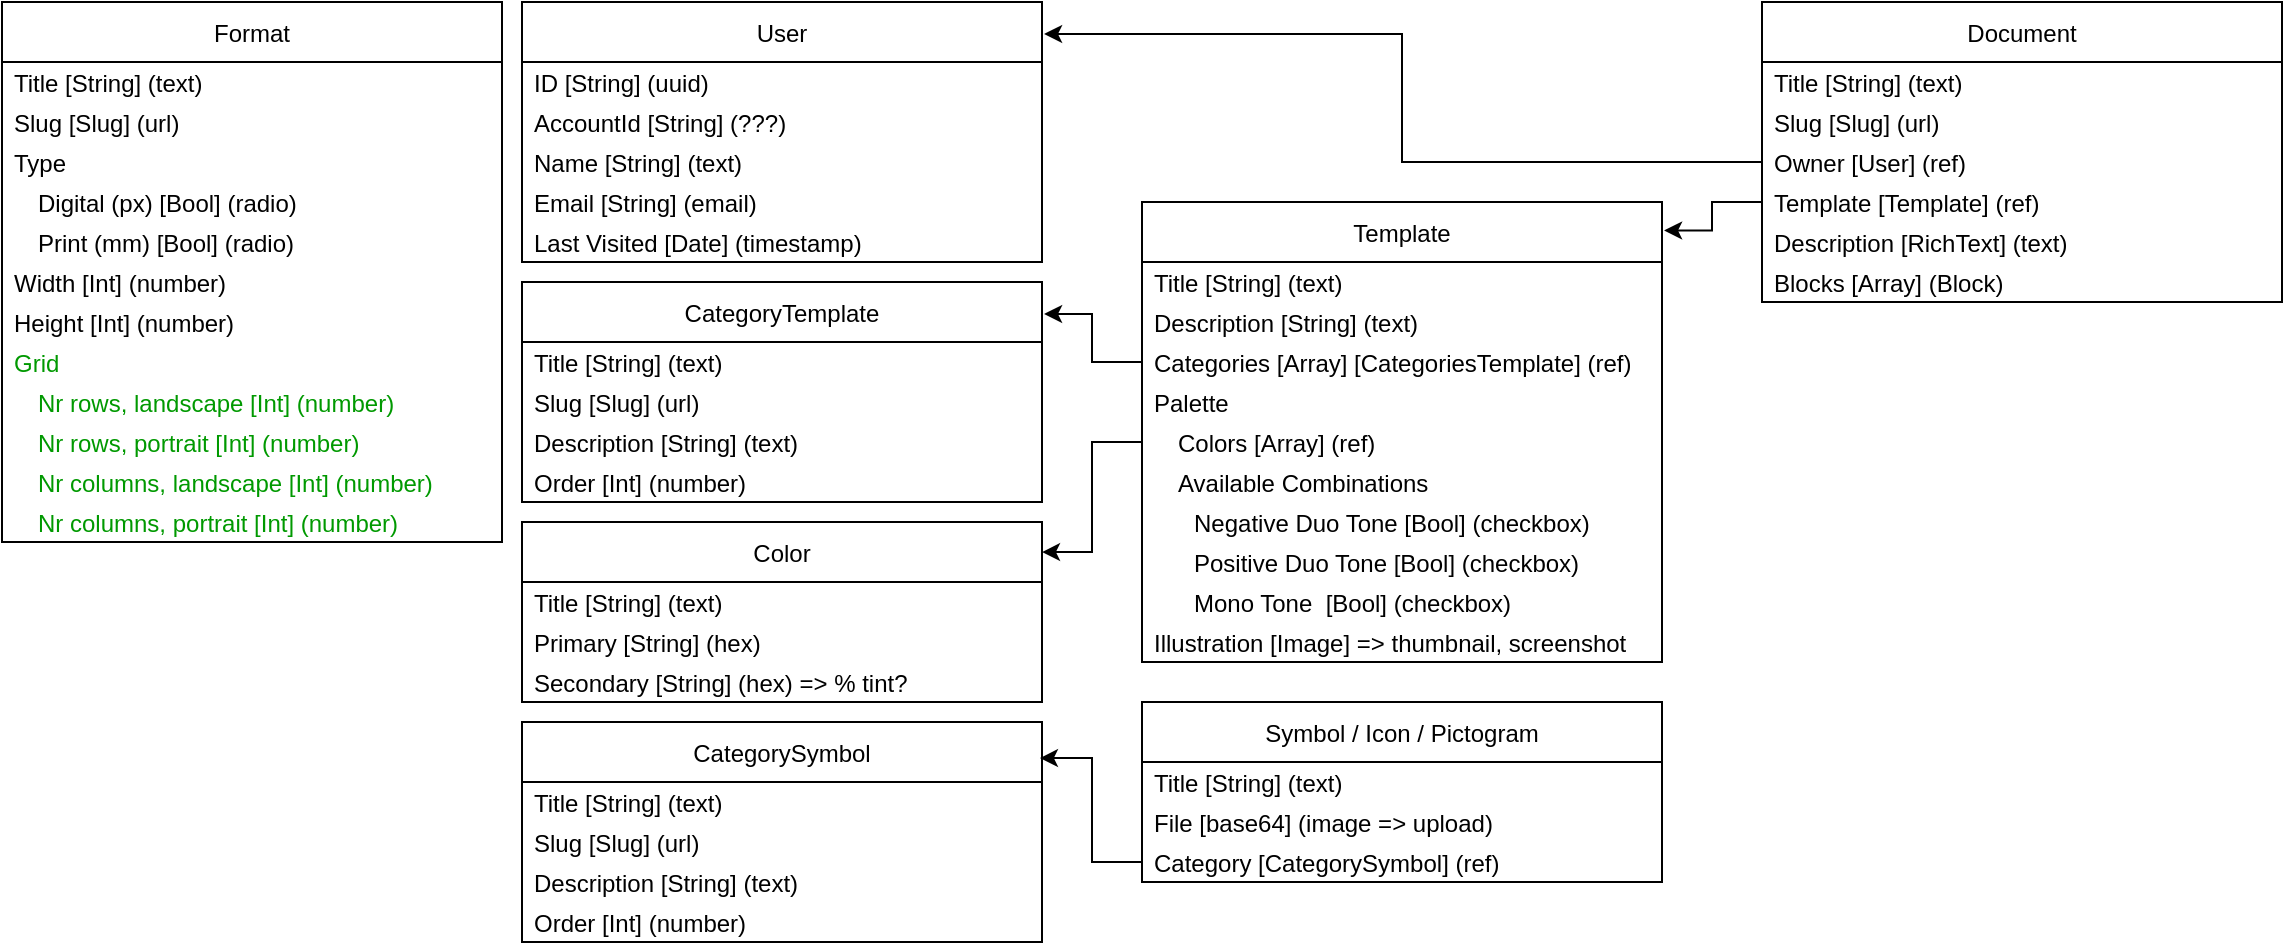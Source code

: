 <mxfile version="20.3.1" type="github">
  <diagram name="Page-1" id="2ca16b54-16f6-2749-3443-fa8db7711227">
    <mxGraphModel dx="1234" dy="793" grid="1" gridSize="10" guides="1" tooltips="1" connect="1" arrows="1" fold="1" page="1" pageScale="1" pageWidth="4681" pageHeight="3300" background="none" math="0" shadow="0">
      <root>
        <mxCell id="0" />
        <mxCell id="1" parent="0" />
        <mxCell id="rpwav4ls4cNXlfBs2Azv-4" value="Format" style="swimlane;fontStyle=0;childLayout=stackLayout;horizontal=1;startSize=30;horizontalStack=0;resizeParent=1;resizeParentMax=0;resizeLast=0;collapsible=1;marginBottom=0;" vertex="1" parent="1">
          <mxGeometry x="10" y="10" width="250" height="270" as="geometry" />
        </mxCell>
        <mxCell id="rpwav4ls4cNXlfBs2Azv-5" value="Title [String] (text)" style="text;strokeColor=none;fillColor=none;align=left;verticalAlign=middle;spacingLeft=4;spacingRight=4;overflow=hidden;points=[[0,0.5],[1,0.5]];portConstraint=eastwest;rotatable=0;spacing=2;" vertex="1" parent="rpwav4ls4cNXlfBs2Azv-4">
          <mxGeometry y="30" width="250" height="20" as="geometry" />
        </mxCell>
        <mxCell id="rpwav4ls4cNXlfBs2Azv-6" value="Slug [Slug] (url)" style="text;strokeColor=none;fillColor=none;align=left;verticalAlign=middle;spacingLeft=4;spacingRight=4;overflow=hidden;points=[[0,0.5],[1,0.5]];portConstraint=eastwest;rotatable=0;" vertex="1" parent="rpwav4ls4cNXlfBs2Azv-4">
          <mxGeometry y="50" width="250" height="20" as="geometry" />
        </mxCell>
        <mxCell id="rpwav4ls4cNXlfBs2Azv-10" value="Type" style="text;strokeColor=none;fillColor=none;align=left;verticalAlign=middle;spacingLeft=4;spacingRight=4;overflow=hidden;points=[[0,0.5],[1,0.5]];portConstraint=eastwest;rotatable=0;" vertex="1" parent="rpwav4ls4cNXlfBs2Azv-4">
          <mxGeometry y="70" width="250" height="20" as="geometry" />
        </mxCell>
        <mxCell id="rpwav4ls4cNXlfBs2Azv-8" value="Digital (px) [Bool] (radio)" style="text;strokeColor=none;fillColor=none;align=left;verticalAlign=middle;spacingLeft=16;spacingRight=4;overflow=hidden;points=[[0,0.5],[1,0.5]];portConstraint=eastwest;rotatable=0;" vertex="1" parent="rpwav4ls4cNXlfBs2Azv-4">
          <mxGeometry y="90" width="250" height="20" as="geometry" />
        </mxCell>
        <mxCell id="rpwav4ls4cNXlfBs2Azv-9" value="Print (mm) [Bool] (radio)" style="text;strokeColor=none;fillColor=none;align=left;verticalAlign=middle;spacingLeft=16;spacingRight=4;overflow=hidden;points=[[0,0.5],[1,0.5]];portConstraint=eastwest;rotatable=0;" vertex="1" parent="rpwav4ls4cNXlfBs2Azv-4">
          <mxGeometry y="110" width="250" height="20" as="geometry" />
        </mxCell>
        <mxCell id="rpwav4ls4cNXlfBs2Azv-13" value="Width [Int] (number)" style="text;strokeColor=none;fillColor=none;align=left;verticalAlign=middle;spacingLeft=4;spacingRight=4;overflow=hidden;points=[[0,0.5],[1,0.5]];portConstraint=eastwest;rotatable=0;" vertex="1" parent="rpwav4ls4cNXlfBs2Azv-4">
          <mxGeometry y="130" width="250" height="20" as="geometry" />
        </mxCell>
        <mxCell id="rpwav4ls4cNXlfBs2Azv-14" value="Height [Int] (number)" style="text;strokeColor=none;fillColor=none;align=left;verticalAlign=middle;spacingLeft=4;spacingRight=4;overflow=hidden;points=[[0,0.5],[1,0.5]];portConstraint=eastwest;rotatable=0;" vertex="1" parent="rpwav4ls4cNXlfBs2Azv-4">
          <mxGeometry y="150" width="250" height="20" as="geometry" />
        </mxCell>
        <mxCell id="rpwav4ls4cNXlfBs2Azv-36" value="Grid" style="text;strokeColor=none;fillColor=none;align=left;verticalAlign=middle;spacingLeft=4;spacingRight=4;overflow=hidden;points=[[0,0.5],[1,0.5]];portConstraint=eastwest;rotatable=0;fontColor=#009900;" vertex="1" parent="rpwav4ls4cNXlfBs2Azv-4">
          <mxGeometry y="170" width="250" height="20" as="geometry" />
        </mxCell>
        <mxCell id="rpwav4ls4cNXlfBs2Azv-37" value="Nr rows, landscape [Int] (number)" style="text;strokeColor=none;fillColor=none;align=left;verticalAlign=middle;spacingLeft=16;spacingRight=4;overflow=hidden;points=[[0,0.5],[1,0.5]];portConstraint=eastwest;rotatable=0;fontColor=#009900;" vertex="1" parent="rpwav4ls4cNXlfBs2Azv-4">
          <mxGeometry y="190" width="250" height="20" as="geometry" />
        </mxCell>
        <mxCell id="rpwav4ls4cNXlfBs2Azv-40" value="Nr rows, portrait [Int] (number)" style="text;strokeColor=none;fillColor=none;align=left;verticalAlign=middle;spacingLeft=16;spacingRight=4;overflow=hidden;points=[[0,0.5],[1,0.5]];portConstraint=eastwest;rotatable=0;fontColor=#009900;" vertex="1" parent="rpwav4ls4cNXlfBs2Azv-4">
          <mxGeometry y="210" width="250" height="20" as="geometry" />
        </mxCell>
        <mxCell id="rpwav4ls4cNXlfBs2Azv-41" value="Nr columns, landscape [Int] (number)" style="text;strokeColor=none;fillColor=none;align=left;verticalAlign=middle;spacingLeft=16;spacingRight=4;overflow=hidden;points=[[0,0.5],[1,0.5]];portConstraint=eastwest;rotatable=0;fontColor=#009900;" vertex="1" parent="rpwav4ls4cNXlfBs2Azv-4">
          <mxGeometry y="230" width="250" height="20" as="geometry" />
        </mxCell>
        <mxCell id="rpwav4ls4cNXlfBs2Azv-42" value="Nr columns, portrait [Int] (number)" style="text;strokeColor=none;fillColor=none;align=left;verticalAlign=middle;spacingLeft=16;spacingRight=4;overflow=hidden;points=[[0,0.5],[1,0.5]];portConstraint=eastwest;rotatable=0;fontColor=#009900;" vertex="1" parent="rpwav4ls4cNXlfBs2Azv-4">
          <mxGeometry y="250" width="250" height="20" as="geometry" />
        </mxCell>
        <mxCell id="rpwav4ls4cNXlfBs2Azv-24" value="Template" style="swimlane;fontStyle=0;childLayout=stackLayout;horizontal=1;startSize=30;horizontalStack=0;resizeParent=1;resizeParentMax=0;resizeLast=0;collapsible=1;marginBottom=0;" vertex="1" parent="1">
          <mxGeometry x="580" y="110" width="260" height="230" as="geometry" />
        </mxCell>
        <mxCell id="rpwav4ls4cNXlfBs2Azv-25" value="Title [String] (text)" style="text;strokeColor=none;fillColor=none;align=left;verticalAlign=middle;spacingLeft=4;spacingRight=4;overflow=hidden;points=[[0,0.5],[1,0.5]];portConstraint=eastwest;rotatable=0;spacing=2;" vertex="1" parent="rpwav4ls4cNXlfBs2Azv-24">
          <mxGeometry y="30" width="260" height="20" as="geometry" />
        </mxCell>
        <mxCell id="rpwav4ls4cNXlfBs2Azv-26" value="Description [String] (text)" style="text;strokeColor=none;fillColor=none;align=left;verticalAlign=middle;spacingLeft=4;spacingRight=4;overflow=hidden;points=[[0,0.5],[1,0.5]];portConstraint=eastwest;rotatable=0;" vertex="1" parent="rpwav4ls4cNXlfBs2Azv-24">
          <mxGeometry y="50" width="260" height="20" as="geometry" />
        </mxCell>
        <mxCell id="rpwav4ls4cNXlfBs2Azv-109" value="Categories [Array] [CategoriesTemplate] (ref)" style="text;strokeColor=none;fillColor=none;align=left;verticalAlign=middle;spacingLeft=4;spacingRight=4;overflow=hidden;points=[[0,0.5],[1,0.5]];portConstraint=eastwest;rotatable=0;" vertex="1" parent="rpwav4ls4cNXlfBs2Azv-24">
          <mxGeometry y="70" width="260" height="20" as="geometry" />
        </mxCell>
        <mxCell id="rpwav4ls4cNXlfBs2Azv-27" value="Palette" style="text;strokeColor=none;fillColor=none;align=left;verticalAlign=middle;spacingLeft=4;spacingRight=4;overflow=hidden;points=[[0,0.5],[1,0.5]];portConstraint=eastwest;rotatable=0;" vertex="1" parent="rpwav4ls4cNXlfBs2Azv-24">
          <mxGeometry y="90" width="260" height="20" as="geometry" />
        </mxCell>
        <mxCell id="rpwav4ls4cNXlfBs2Azv-28" value="Colors [Array] (ref)" style="text;strokeColor=none;fillColor=none;align=left;verticalAlign=middle;spacingLeft=16;spacingRight=4;overflow=hidden;points=[[0,0.5],[1,0.5]];portConstraint=eastwest;rotatable=0;" vertex="1" parent="rpwav4ls4cNXlfBs2Azv-24">
          <mxGeometry y="110" width="260" height="20" as="geometry" />
        </mxCell>
        <mxCell id="rpwav4ls4cNXlfBs2Azv-29" value="Available Combinations" style="text;strokeColor=none;fillColor=none;align=left;verticalAlign=middle;spacingLeft=16;spacingRight=4;overflow=hidden;points=[[0,0.5],[1,0.5]];portConstraint=eastwest;rotatable=0;" vertex="1" parent="rpwav4ls4cNXlfBs2Azv-24">
          <mxGeometry y="130" width="260" height="20" as="geometry" />
        </mxCell>
        <mxCell id="rpwav4ls4cNXlfBs2Azv-32" value="Negative Duo Tone [Bool] (checkbox)" style="text;strokeColor=none;fillColor=none;align=left;verticalAlign=middle;spacingLeft=24;spacingRight=4;overflow=hidden;points=[[0,0.5],[1,0.5]];portConstraint=eastwest;rotatable=0;" vertex="1" parent="rpwav4ls4cNXlfBs2Azv-24">
          <mxGeometry y="150" width="260" height="20" as="geometry" />
        </mxCell>
        <mxCell id="rpwav4ls4cNXlfBs2Azv-33" value="Positive Duo Tone [Bool] (checkbox)" style="text;strokeColor=none;fillColor=none;align=left;verticalAlign=middle;spacingLeft=24;spacingRight=4;overflow=hidden;points=[[0,0.5],[1,0.5]];portConstraint=eastwest;rotatable=0;" vertex="1" parent="rpwav4ls4cNXlfBs2Azv-24">
          <mxGeometry y="170" width="260" height="20" as="geometry" />
        </mxCell>
        <mxCell id="rpwav4ls4cNXlfBs2Azv-34" value="Mono Tone  [Bool] (checkbox)" style="text;strokeColor=none;fillColor=none;align=left;verticalAlign=middle;spacingLeft=24;spacingRight=4;overflow=hidden;points=[[0,0.5],[1,0.5]];portConstraint=eastwest;rotatable=0;" vertex="1" parent="rpwav4ls4cNXlfBs2Azv-24">
          <mxGeometry y="190" width="260" height="20" as="geometry" />
        </mxCell>
        <mxCell id="rpwav4ls4cNXlfBs2Azv-44" value="Illustration [Image] =&gt; thumbnail, screenshot" style="text;strokeColor=none;fillColor=none;align=left;verticalAlign=middle;spacingLeft=4;spacingRight=4;overflow=hidden;points=[[0,0.5],[1,0.5]];portConstraint=eastwest;rotatable=0;" vertex="1" parent="rpwav4ls4cNXlfBs2Azv-24">
          <mxGeometry y="210" width="260" height="20" as="geometry" />
        </mxCell>
        <mxCell id="rpwav4ls4cNXlfBs2Azv-46" value="Document" style="swimlane;fontStyle=0;childLayout=stackLayout;horizontal=1;startSize=30;horizontalStack=0;resizeParent=1;resizeParentMax=0;resizeLast=0;collapsible=1;marginBottom=0;" vertex="1" parent="1">
          <mxGeometry x="890" y="10" width="260" height="150" as="geometry" />
        </mxCell>
        <mxCell id="rpwav4ls4cNXlfBs2Azv-47" value="Title [String] (text)" style="text;strokeColor=none;fillColor=none;align=left;verticalAlign=middle;spacingLeft=4;spacingRight=4;overflow=hidden;points=[[0,0.5],[1,0.5]];portConstraint=eastwest;rotatable=0;spacing=2;" vertex="1" parent="rpwav4ls4cNXlfBs2Azv-46">
          <mxGeometry y="30" width="260" height="20" as="geometry" />
        </mxCell>
        <mxCell id="rpwav4ls4cNXlfBs2Azv-56" value="Slug [Slug] (url)" style="text;strokeColor=none;fillColor=none;align=left;verticalAlign=middle;spacingLeft=4;spacingRight=4;overflow=hidden;points=[[0,0.5],[1,0.5]];portConstraint=eastwest;rotatable=0;spacing=2;" vertex="1" parent="rpwav4ls4cNXlfBs2Azv-46">
          <mxGeometry y="50" width="260" height="20" as="geometry" />
        </mxCell>
        <mxCell id="rpwav4ls4cNXlfBs2Azv-57" value="Owner [User] (ref)" style="text;strokeColor=none;fillColor=none;align=left;verticalAlign=middle;spacingLeft=4;spacingRight=4;overflow=hidden;points=[[0,0.5],[1,0.5]];portConstraint=eastwest;rotatable=0;spacing=2;" vertex="1" parent="rpwav4ls4cNXlfBs2Azv-46">
          <mxGeometry y="70" width="260" height="20" as="geometry" />
        </mxCell>
        <mxCell id="rpwav4ls4cNXlfBs2Azv-58" value="Template [Template] (ref)" style="text;strokeColor=none;fillColor=none;align=left;verticalAlign=middle;spacingLeft=4;spacingRight=4;overflow=hidden;points=[[0,0.5],[1,0.5]];portConstraint=eastwest;rotatable=0;spacing=2;" vertex="1" parent="rpwav4ls4cNXlfBs2Azv-46">
          <mxGeometry y="90" width="260" height="20" as="geometry" />
        </mxCell>
        <mxCell id="rpwav4ls4cNXlfBs2Azv-48" value="Description [RichText] (text)" style="text;strokeColor=none;fillColor=none;align=left;verticalAlign=middle;spacingLeft=4;spacingRight=4;overflow=hidden;points=[[0,0.5],[1,0.5]];portConstraint=eastwest;rotatable=0;" vertex="1" parent="rpwav4ls4cNXlfBs2Azv-46">
          <mxGeometry y="110" width="260" height="20" as="geometry" />
        </mxCell>
        <mxCell id="rpwav4ls4cNXlfBs2Azv-55" value="Blocks [Array] (Block)" style="text;strokeColor=none;fillColor=none;align=left;verticalAlign=middle;spacingLeft=4;spacingRight=4;overflow=hidden;points=[[0,0.5],[1,0.5]];portConstraint=eastwest;rotatable=0;" vertex="1" parent="rpwav4ls4cNXlfBs2Azv-46">
          <mxGeometry y="130" width="260" height="20" as="geometry" />
        </mxCell>
        <mxCell id="rpwav4ls4cNXlfBs2Azv-61" style="edgeStyle=orthogonalEdgeStyle;rounded=0;orthogonalLoop=1;jettySize=auto;html=1;exitX=0;exitY=0.5;exitDx=0;exitDy=0;entryX=1.004;entryY=0.062;entryDx=0;entryDy=0;entryPerimeter=0;fontColor=#009900;" edge="1" parent="1" source="rpwav4ls4cNXlfBs2Azv-58" target="rpwav4ls4cNXlfBs2Azv-24">
          <mxGeometry relative="1" as="geometry" />
        </mxCell>
        <mxCell id="rpwav4ls4cNXlfBs2Azv-62" value="User" style="swimlane;fontStyle=0;childLayout=stackLayout;horizontal=1;startSize=30;horizontalStack=0;resizeParent=1;resizeParentMax=0;resizeLast=0;collapsible=1;marginBottom=0;" vertex="1" parent="1">
          <mxGeometry x="270" y="10" width="260" height="130" as="geometry" />
        </mxCell>
        <mxCell id="rpwav4ls4cNXlfBs2Azv-63" value="ID [String] (uuid)" style="text;strokeColor=none;fillColor=none;align=left;verticalAlign=middle;spacingLeft=4;spacingRight=4;overflow=hidden;points=[[0,0.5],[1,0.5]];portConstraint=eastwest;rotatable=0;spacing=2;" vertex="1" parent="rpwav4ls4cNXlfBs2Azv-62">
          <mxGeometry y="30" width="260" height="20" as="geometry" />
        </mxCell>
        <mxCell id="rpwav4ls4cNXlfBs2Azv-72" value="AccountId [String] (???)" style="text;strokeColor=none;fillColor=none;align=left;verticalAlign=middle;spacingLeft=4;spacingRight=4;overflow=hidden;points=[[0,0.5],[1,0.5]];portConstraint=eastwest;rotatable=0;spacing=2;" vertex="1" parent="rpwav4ls4cNXlfBs2Azv-62">
          <mxGeometry y="50" width="260" height="20" as="geometry" />
        </mxCell>
        <mxCell id="rpwav4ls4cNXlfBs2Azv-73" value="Name [String] (text)" style="text;strokeColor=none;fillColor=none;align=left;verticalAlign=middle;spacingLeft=4;spacingRight=4;overflow=hidden;points=[[0,0.5],[1,0.5]];portConstraint=eastwest;rotatable=0;spacing=2;" vertex="1" parent="rpwav4ls4cNXlfBs2Azv-62">
          <mxGeometry y="70" width="260" height="20" as="geometry" />
        </mxCell>
        <mxCell id="rpwav4ls4cNXlfBs2Azv-64" value="Email [String] (email)" style="text;strokeColor=none;fillColor=none;align=left;verticalAlign=middle;spacingLeft=4;spacingRight=4;overflow=hidden;points=[[0,0.5],[1,0.5]];portConstraint=eastwest;rotatable=0;" vertex="1" parent="rpwav4ls4cNXlfBs2Azv-62">
          <mxGeometry y="90" width="260" height="20" as="geometry" />
        </mxCell>
        <mxCell id="rpwav4ls4cNXlfBs2Azv-65" value="Last Visited [Date] (timestamp)" style="text;strokeColor=none;fillColor=none;align=left;verticalAlign=middle;spacingLeft=4;spacingRight=4;overflow=hidden;points=[[0,0.5],[1,0.5]];portConstraint=eastwest;rotatable=0;" vertex="1" parent="rpwav4ls4cNXlfBs2Azv-62">
          <mxGeometry y="110" width="260" height="20" as="geometry" />
        </mxCell>
        <mxCell id="rpwav4ls4cNXlfBs2Azv-74" style="edgeStyle=orthogonalEdgeStyle;rounded=0;orthogonalLoop=1;jettySize=auto;html=1;exitX=0;exitY=0.5;exitDx=0;exitDy=0;entryX=1.004;entryY=0.123;entryDx=0;entryDy=0;entryPerimeter=0;fontColor=#009900;" edge="1" parent="1" source="rpwav4ls4cNXlfBs2Azv-57" target="rpwav4ls4cNXlfBs2Azv-62">
          <mxGeometry relative="1" as="geometry" />
        </mxCell>
        <mxCell id="rpwav4ls4cNXlfBs2Azv-75" value="Color" style="swimlane;fontStyle=0;childLayout=stackLayout;horizontal=1;startSize=30;horizontalStack=0;resizeParent=1;resizeParentMax=0;resizeLast=0;collapsible=1;marginBottom=0;" vertex="1" parent="1">
          <mxGeometry x="270" y="270" width="260" height="90" as="geometry" />
        </mxCell>
        <mxCell id="rpwav4ls4cNXlfBs2Azv-76" value="Title [String] (text)" style="text;strokeColor=none;fillColor=none;align=left;verticalAlign=middle;spacingLeft=4;spacingRight=4;overflow=hidden;points=[[0,0.5],[1,0.5]];portConstraint=eastwest;rotatable=0;spacing=2;" vertex="1" parent="rpwav4ls4cNXlfBs2Azv-75">
          <mxGeometry y="30" width="260" height="20" as="geometry" />
        </mxCell>
        <mxCell id="rpwav4ls4cNXlfBs2Azv-77" value="Primary [String] (hex)" style="text;strokeColor=none;fillColor=none;align=left;verticalAlign=middle;spacingLeft=4;spacingRight=4;overflow=hidden;points=[[0,0.5],[1,0.5]];portConstraint=eastwest;rotatable=0;" vertex="1" parent="rpwav4ls4cNXlfBs2Azv-75">
          <mxGeometry y="50" width="260" height="20" as="geometry" />
        </mxCell>
        <mxCell id="rpwav4ls4cNXlfBs2Azv-91" value="Secondary [String] (hex) =&gt; % tint?" style="text;strokeColor=none;fillColor=none;align=left;verticalAlign=middle;spacingLeft=4;spacingRight=4;overflow=hidden;points=[[0,0.5],[1,0.5]];portConstraint=eastwest;rotatable=0;" vertex="1" parent="rpwav4ls4cNXlfBs2Azv-75">
          <mxGeometry y="70" width="260" height="20" as="geometry" />
        </mxCell>
        <mxCell id="rpwav4ls4cNXlfBs2Azv-92" style="edgeStyle=orthogonalEdgeStyle;rounded=0;orthogonalLoop=1;jettySize=auto;html=1;exitX=0;exitY=0.5;exitDx=0;exitDy=0;entryX=1;entryY=0.167;entryDx=0;entryDy=0;entryPerimeter=0;fontColor=#009900;" edge="1" parent="1" source="rpwav4ls4cNXlfBs2Azv-28" target="rpwav4ls4cNXlfBs2Azv-75">
          <mxGeometry relative="1" as="geometry" />
        </mxCell>
        <mxCell id="rpwav4ls4cNXlfBs2Azv-93" value="Symbol / Icon / Pictogram" style="swimlane;fontStyle=0;childLayout=stackLayout;horizontal=1;startSize=30;horizontalStack=0;resizeParent=1;resizeParentMax=0;resizeLast=0;collapsible=1;marginBottom=0;" vertex="1" parent="1">
          <mxGeometry x="580" y="360" width="260" height="90" as="geometry" />
        </mxCell>
        <mxCell id="rpwav4ls4cNXlfBs2Azv-94" value="Title [String] (text)" style="text;strokeColor=none;fillColor=none;align=left;verticalAlign=middle;spacingLeft=4;spacingRight=4;overflow=hidden;points=[[0,0.5],[1,0.5]];portConstraint=eastwest;rotatable=0;spacing=2;" vertex="1" parent="rpwav4ls4cNXlfBs2Azv-93">
          <mxGeometry y="30" width="260" height="20" as="geometry" />
        </mxCell>
        <mxCell id="rpwav4ls4cNXlfBs2Azv-95" value="File [base64] (image =&gt; upload)" style="text;strokeColor=none;fillColor=none;align=left;verticalAlign=middle;spacingLeft=4;spacingRight=4;overflow=hidden;points=[[0,0.5],[1,0.5]];portConstraint=eastwest;rotatable=0;" vertex="1" parent="rpwav4ls4cNXlfBs2Azv-93">
          <mxGeometry y="50" width="260" height="20" as="geometry" />
        </mxCell>
        <mxCell id="rpwav4ls4cNXlfBs2Azv-96" value="Category [CategorySymbol] (ref)" style="text;strokeColor=none;fillColor=none;align=left;verticalAlign=middle;spacingLeft=4;spacingRight=4;overflow=hidden;points=[[0,0.5],[1,0.5]];portConstraint=eastwest;rotatable=0;" vertex="1" parent="rpwav4ls4cNXlfBs2Azv-93">
          <mxGeometry y="70" width="260" height="20" as="geometry" />
        </mxCell>
        <mxCell id="rpwav4ls4cNXlfBs2Azv-97" value="CategoryTemplate" style="swimlane;fontStyle=0;childLayout=stackLayout;horizontal=1;startSize=30;horizontalStack=0;resizeParent=1;resizeParentMax=0;resizeLast=0;collapsible=1;marginBottom=0;" vertex="1" parent="1">
          <mxGeometry x="270" y="150" width="260" height="110" as="geometry" />
        </mxCell>
        <mxCell id="rpwav4ls4cNXlfBs2Azv-98" value="Title [String] (text)" style="text;strokeColor=none;fillColor=none;align=left;verticalAlign=middle;spacingLeft=4;spacingRight=4;overflow=hidden;points=[[0,0.5],[1,0.5]];portConstraint=eastwest;rotatable=0;spacing=2;" vertex="1" parent="rpwav4ls4cNXlfBs2Azv-97">
          <mxGeometry y="30" width="260" height="20" as="geometry" />
        </mxCell>
        <mxCell id="rpwav4ls4cNXlfBs2Azv-99" value="Slug [Slug] (url)" style="text;strokeColor=none;fillColor=none;align=left;verticalAlign=middle;spacingLeft=4;spacingRight=4;overflow=hidden;points=[[0,0.5],[1,0.5]];portConstraint=eastwest;rotatable=0;" vertex="1" parent="rpwav4ls4cNXlfBs2Azv-97">
          <mxGeometry y="50" width="260" height="20" as="geometry" />
        </mxCell>
        <mxCell id="rpwav4ls4cNXlfBs2Azv-100" value="Description [String] (text)" style="text;strokeColor=none;fillColor=none;align=left;verticalAlign=middle;spacingLeft=4;spacingRight=4;overflow=hidden;points=[[0,0.5],[1,0.5]];portConstraint=eastwest;rotatable=0;" vertex="1" parent="rpwav4ls4cNXlfBs2Azv-97">
          <mxGeometry y="70" width="260" height="20" as="geometry" />
        </mxCell>
        <mxCell id="rpwav4ls4cNXlfBs2Azv-102" value="Order [Int] (number)" style="text;strokeColor=none;fillColor=none;align=left;verticalAlign=middle;spacingLeft=4;spacingRight=4;overflow=hidden;points=[[0,0.5],[1,0.5]];portConstraint=eastwest;rotatable=0;" vertex="1" parent="rpwav4ls4cNXlfBs2Azv-97">
          <mxGeometry y="90" width="260" height="20" as="geometry" />
        </mxCell>
        <mxCell id="rpwav4ls4cNXlfBs2Azv-103" value="CategorySymbol" style="swimlane;fontStyle=0;childLayout=stackLayout;horizontal=1;startSize=30;horizontalStack=0;resizeParent=1;resizeParentMax=0;resizeLast=0;collapsible=1;marginBottom=0;" vertex="1" parent="1">
          <mxGeometry x="270" y="370" width="260" height="110" as="geometry" />
        </mxCell>
        <mxCell id="rpwav4ls4cNXlfBs2Azv-104" value="Title [String] (text)" style="text;strokeColor=none;fillColor=none;align=left;verticalAlign=middle;spacingLeft=4;spacingRight=4;overflow=hidden;points=[[0,0.5],[1,0.5]];portConstraint=eastwest;rotatable=0;spacing=2;" vertex="1" parent="rpwav4ls4cNXlfBs2Azv-103">
          <mxGeometry y="30" width="260" height="20" as="geometry" />
        </mxCell>
        <mxCell id="rpwav4ls4cNXlfBs2Azv-105" value="Slug [Slug] (url)" style="text;strokeColor=none;fillColor=none;align=left;verticalAlign=middle;spacingLeft=4;spacingRight=4;overflow=hidden;points=[[0,0.5],[1,0.5]];portConstraint=eastwest;rotatable=0;" vertex="1" parent="rpwav4ls4cNXlfBs2Azv-103">
          <mxGeometry y="50" width="260" height="20" as="geometry" />
        </mxCell>
        <mxCell id="rpwav4ls4cNXlfBs2Azv-106" value="Description [String] (text)" style="text;strokeColor=none;fillColor=none;align=left;verticalAlign=middle;spacingLeft=4;spacingRight=4;overflow=hidden;points=[[0,0.5],[1,0.5]];portConstraint=eastwest;rotatable=0;" vertex="1" parent="rpwav4ls4cNXlfBs2Azv-103">
          <mxGeometry y="70" width="260" height="20" as="geometry" />
        </mxCell>
        <mxCell id="rpwav4ls4cNXlfBs2Azv-107" value="Order [Int] (number)" style="text;strokeColor=none;fillColor=none;align=left;verticalAlign=middle;spacingLeft=4;spacingRight=4;overflow=hidden;points=[[0,0.5],[1,0.5]];portConstraint=eastwest;rotatable=0;" vertex="1" parent="rpwav4ls4cNXlfBs2Azv-103">
          <mxGeometry y="90" width="260" height="20" as="geometry" />
        </mxCell>
        <mxCell id="rpwav4ls4cNXlfBs2Azv-108" style="edgeStyle=orthogonalEdgeStyle;rounded=0;orthogonalLoop=1;jettySize=auto;html=1;exitX=0;exitY=0.5;exitDx=0;exitDy=0;entryX=0.996;entryY=0.164;entryDx=0;entryDy=0;entryPerimeter=0;fontColor=#009900;" edge="1" parent="1" source="rpwav4ls4cNXlfBs2Azv-96" target="rpwav4ls4cNXlfBs2Azv-103">
          <mxGeometry relative="1" as="geometry" />
        </mxCell>
        <mxCell id="rpwav4ls4cNXlfBs2Azv-110" style="edgeStyle=orthogonalEdgeStyle;rounded=0;orthogonalLoop=1;jettySize=auto;html=1;exitX=0;exitY=0.5;exitDx=0;exitDy=0;entryX=1.004;entryY=0.145;entryDx=0;entryDy=0;entryPerimeter=0;fontColor=#009900;" edge="1" parent="1" source="rpwav4ls4cNXlfBs2Azv-109" target="rpwav4ls4cNXlfBs2Azv-97">
          <mxGeometry relative="1" as="geometry" />
        </mxCell>
      </root>
    </mxGraphModel>
  </diagram>
</mxfile>
